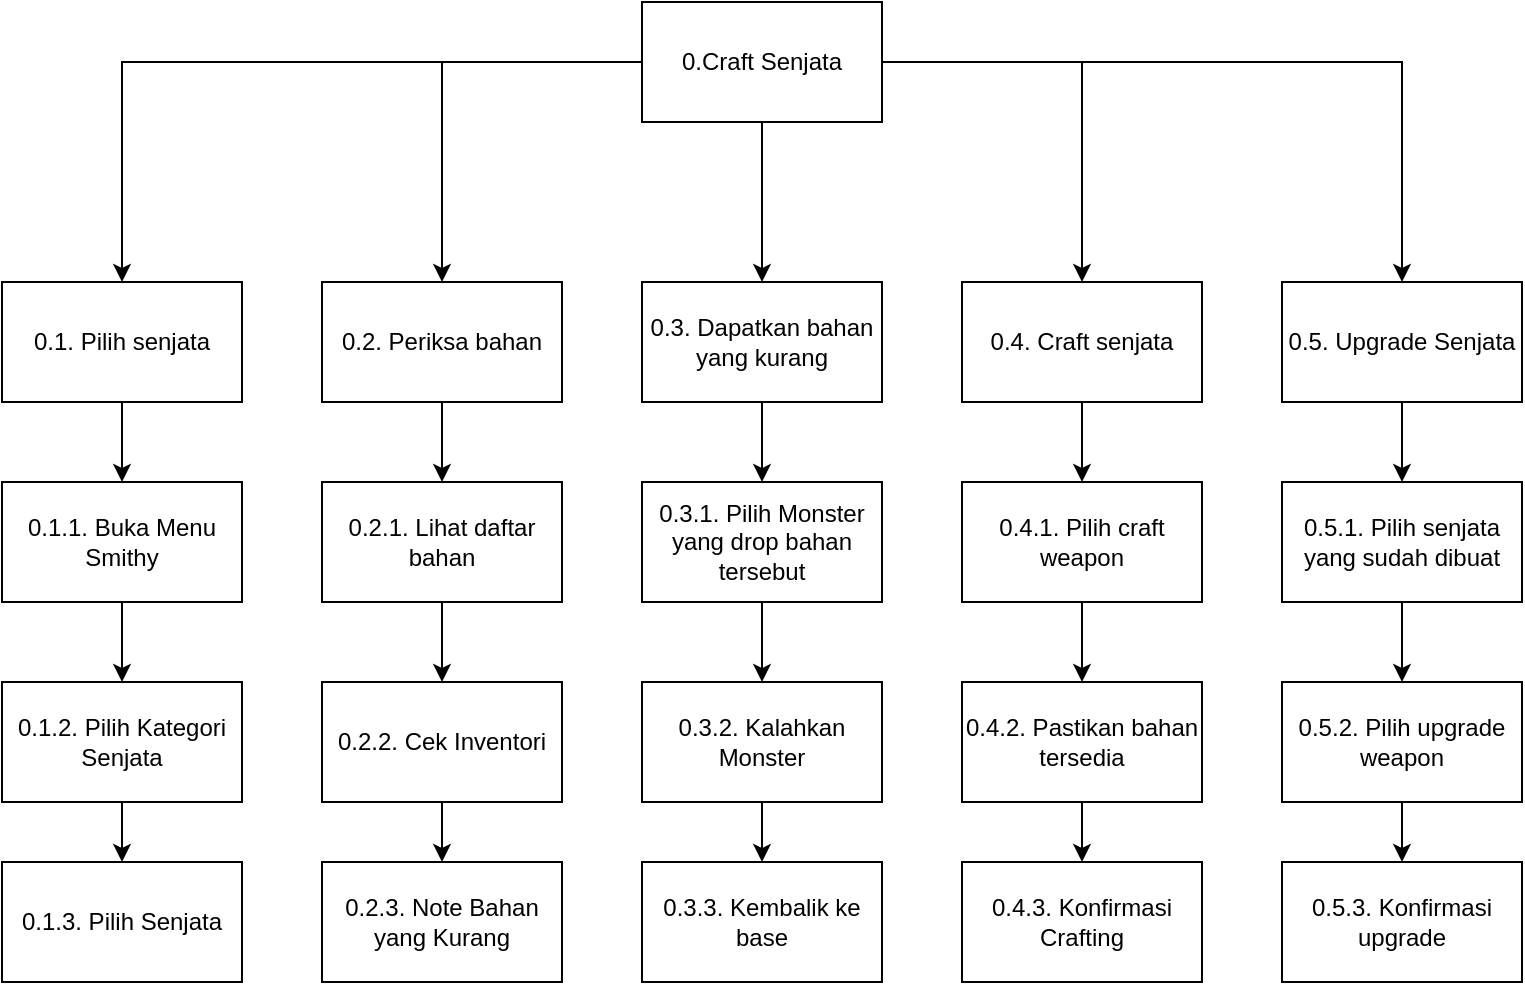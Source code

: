 <mxfile version="28.2.8">
  <diagram name="Page-1" id="SCPWhfTy-iKj_AJq2Lqe">
    <mxGraphModel dx="1597" dy="836" grid="1" gridSize="10" guides="1" tooltips="1" connect="1" arrows="1" fold="1" page="1" pageScale="1" pageWidth="827" pageHeight="1169" math="0" shadow="0">
      <root>
        <mxCell id="0" />
        <mxCell id="1" parent="0" />
        <mxCell id="x5QcdC0Hwv8vZzdbUcJA-5" value="" style="edgeStyle=orthogonalEdgeStyle;rounded=0;orthogonalLoop=1;jettySize=auto;html=1;" edge="1" parent="1" source="x5QcdC0Hwv8vZzdbUcJA-1" target="x5QcdC0Hwv8vZzdbUcJA-4">
          <mxGeometry relative="1" as="geometry" />
        </mxCell>
        <mxCell id="x5QcdC0Hwv8vZzdbUcJA-7" value="" style="edgeStyle=orthogonalEdgeStyle;rounded=0;orthogonalLoop=1;jettySize=auto;html=1;" edge="1" parent="1" source="x5QcdC0Hwv8vZzdbUcJA-1" target="x5QcdC0Hwv8vZzdbUcJA-6">
          <mxGeometry relative="1" as="geometry" />
        </mxCell>
        <mxCell id="x5QcdC0Hwv8vZzdbUcJA-9" value="" style="edgeStyle=orthogonalEdgeStyle;rounded=0;orthogonalLoop=1;jettySize=auto;html=1;" edge="1" parent="1" source="x5QcdC0Hwv8vZzdbUcJA-1" target="x5QcdC0Hwv8vZzdbUcJA-8">
          <mxGeometry relative="1" as="geometry" />
        </mxCell>
        <mxCell id="x5QcdC0Hwv8vZzdbUcJA-11" value="" style="edgeStyle=orthogonalEdgeStyle;rounded=0;orthogonalLoop=1;jettySize=auto;html=1;" edge="1" parent="1" source="x5QcdC0Hwv8vZzdbUcJA-1" target="x5QcdC0Hwv8vZzdbUcJA-10">
          <mxGeometry relative="1" as="geometry" />
        </mxCell>
        <mxCell id="x5QcdC0Hwv8vZzdbUcJA-13" value="" style="edgeStyle=orthogonalEdgeStyle;rounded=0;orthogonalLoop=1;jettySize=auto;html=1;" edge="1" parent="1" source="x5QcdC0Hwv8vZzdbUcJA-1" target="x5QcdC0Hwv8vZzdbUcJA-12">
          <mxGeometry relative="1" as="geometry" />
        </mxCell>
        <mxCell id="x5QcdC0Hwv8vZzdbUcJA-1" value="0.Craft Senjata" style="rounded=0;whiteSpace=wrap;html=1;" vertex="1" parent="1">
          <mxGeometry x="360" y="60" width="120" height="60" as="geometry" />
        </mxCell>
        <mxCell id="x5QcdC0Hwv8vZzdbUcJA-15" value="" style="edgeStyle=orthogonalEdgeStyle;rounded=0;orthogonalLoop=1;jettySize=auto;html=1;" edge="1" parent="1" source="x5QcdC0Hwv8vZzdbUcJA-4" target="x5QcdC0Hwv8vZzdbUcJA-14">
          <mxGeometry relative="1" as="geometry" />
        </mxCell>
        <mxCell id="x5QcdC0Hwv8vZzdbUcJA-4" value="0.1. Pilih senjata" style="whiteSpace=wrap;html=1;rounded=0;" vertex="1" parent="1">
          <mxGeometry x="40" y="200" width="120" height="60" as="geometry" />
        </mxCell>
        <mxCell id="x5QcdC0Hwv8vZzdbUcJA-21" value="" style="edgeStyle=orthogonalEdgeStyle;rounded=0;orthogonalLoop=1;jettySize=auto;html=1;" edge="1" parent="1" source="x5QcdC0Hwv8vZzdbUcJA-6" target="x5QcdC0Hwv8vZzdbUcJA-20">
          <mxGeometry relative="1" as="geometry" />
        </mxCell>
        <mxCell id="x5QcdC0Hwv8vZzdbUcJA-6" value="0.2. Periksa bahan" style="whiteSpace=wrap;html=1;rounded=0;" vertex="1" parent="1">
          <mxGeometry x="200" y="200" width="120" height="60" as="geometry" />
        </mxCell>
        <mxCell id="x5QcdC0Hwv8vZzdbUcJA-27" value="" style="edgeStyle=orthogonalEdgeStyle;rounded=0;orthogonalLoop=1;jettySize=auto;html=1;" edge="1" parent="1" source="x5QcdC0Hwv8vZzdbUcJA-8" target="x5QcdC0Hwv8vZzdbUcJA-26">
          <mxGeometry relative="1" as="geometry" />
        </mxCell>
        <mxCell id="x5QcdC0Hwv8vZzdbUcJA-8" value="0.3. Dapatkan bahan yang kurang" style="whiteSpace=wrap;html=1;rounded=0;" vertex="1" parent="1">
          <mxGeometry x="360" y="200" width="120" height="60" as="geometry" />
        </mxCell>
        <mxCell id="x5QcdC0Hwv8vZzdbUcJA-33" value="" style="edgeStyle=orthogonalEdgeStyle;rounded=0;orthogonalLoop=1;jettySize=auto;html=1;" edge="1" parent="1" source="x5QcdC0Hwv8vZzdbUcJA-10" target="x5QcdC0Hwv8vZzdbUcJA-32">
          <mxGeometry relative="1" as="geometry" />
        </mxCell>
        <mxCell id="x5QcdC0Hwv8vZzdbUcJA-10" value="0.4. Craft senjata" style="whiteSpace=wrap;html=1;rounded=0;" vertex="1" parent="1">
          <mxGeometry x="520" y="200" width="120" height="60" as="geometry" />
        </mxCell>
        <mxCell id="x5QcdC0Hwv8vZzdbUcJA-39" value="" style="edgeStyle=orthogonalEdgeStyle;rounded=0;orthogonalLoop=1;jettySize=auto;html=1;" edge="1" parent="1" source="x5QcdC0Hwv8vZzdbUcJA-12" target="x5QcdC0Hwv8vZzdbUcJA-38">
          <mxGeometry relative="1" as="geometry" />
        </mxCell>
        <mxCell id="x5QcdC0Hwv8vZzdbUcJA-12" value="0.5. Upgrade Senjata" style="whiteSpace=wrap;html=1;rounded=0;" vertex="1" parent="1">
          <mxGeometry x="680" y="200" width="120" height="60" as="geometry" />
        </mxCell>
        <mxCell id="x5QcdC0Hwv8vZzdbUcJA-17" value="" style="edgeStyle=orthogonalEdgeStyle;rounded=0;orthogonalLoop=1;jettySize=auto;html=1;" edge="1" parent="1" source="x5QcdC0Hwv8vZzdbUcJA-14" target="x5QcdC0Hwv8vZzdbUcJA-16">
          <mxGeometry relative="1" as="geometry" />
        </mxCell>
        <mxCell id="x5QcdC0Hwv8vZzdbUcJA-14" value="0.1.1. Buka Menu Smithy" style="whiteSpace=wrap;html=1;rounded=0;" vertex="1" parent="1">
          <mxGeometry x="40" y="300" width="120" height="60" as="geometry" />
        </mxCell>
        <mxCell id="x5QcdC0Hwv8vZzdbUcJA-19" value="" style="edgeStyle=orthogonalEdgeStyle;rounded=0;orthogonalLoop=1;jettySize=auto;html=1;" edge="1" parent="1" source="x5QcdC0Hwv8vZzdbUcJA-16" target="x5QcdC0Hwv8vZzdbUcJA-18">
          <mxGeometry relative="1" as="geometry" />
        </mxCell>
        <mxCell id="x5QcdC0Hwv8vZzdbUcJA-16" value="0.1.2. Pilih Kategori Senjata" style="whiteSpace=wrap;html=1;rounded=0;" vertex="1" parent="1">
          <mxGeometry x="40" y="400" width="120" height="60" as="geometry" />
        </mxCell>
        <mxCell id="x5QcdC0Hwv8vZzdbUcJA-18" value="0.1.3. Pilih Senjata" style="whiteSpace=wrap;html=1;rounded=0;" vertex="1" parent="1">
          <mxGeometry x="40" y="490" width="120" height="60" as="geometry" />
        </mxCell>
        <mxCell id="x5QcdC0Hwv8vZzdbUcJA-23" value="" style="edgeStyle=orthogonalEdgeStyle;rounded=0;orthogonalLoop=1;jettySize=auto;html=1;" edge="1" parent="1" source="x5QcdC0Hwv8vZzdbUcJA-20" target="x5QcdC0Hwv8vZzdbUcJA-22">
          <mxGeometry relative="1" as="geometry" />
        </mxCell>
        <mxCell id="x5QcdC0Hwv8vZzdbUcJA-20" value="0.2.1. Lihat daftar bahan" style="whiteSpace=wrap;html=1;rounded=0;" vertex="1" parent="1">
          <mxGeometry x="200" y="300" width="120" height="60" as="geometry" />
        </mxCell>
        <mxCell id="x5QcdC0Hwv8vZzdbUcJA-25" value="" style="edgeStyle=orthogonalEdgeStyle;rounded=0;orthogonalLoop=1;jettySize=auto;html=1;" edge="1" parent="1" source="x5QcdC0Hwv8vZzdbUcJA-22" target="x5QcdC0Hwv8vZzdbUcJA-24">
          <mxGeometry relative="1" as="geometry" />
        </mxCell>
        <mxCell id="x5QcdC0Hwv8vZzdbUcJA-22" value="0.2.2. Cek Inventori" style="whiteSpace=wrap;html=1;rounded=0;" vertex="1" parent="1">
          <mxGeometry x="200" y="400" width="120" height="60" as="geometry" />
        </mxCell>
        <mxCell id="x5QcdC0Hwv8vZzdbUcJA-24" value="0.2.3. Note Bahan yang Kurang" style="whiteSpace=wrap;html=1;rounded=0;" vertex="1" parent="1">
          <mxGeometry x="200" y="490" width="120" height="60" as="geometry" />
        </mxCell>
        <mxCell id="x5QcdC0Hwv8vZzdbUcJA-29" value="" style="edgeStyle=orthogonalEdgeStyle;rounded=0;orthogonalLoop=1;jettySize=auto;html=1;" edge="1" parent="1" source="x5QcdC0Hwv8vZzdbUcJA-26" target="x5QcdC0Hwv8vZzdbUcJA-28">
          <mxGeometry relative="1" as="geometry" />
        </mxCell>
        <mxCell id="x5QcdC0Hwv8vZzdbUcJA-26" value="0.3.1. Pilih Monster yang drop bahan tersebut" style="whiteSpace=wrap;html=1;rounded=0;" vertex="1" parent="1">
          <mxGeometry x="360" y="300" width="120" height="60" as="geometry" />
        </mxCell>
        <mxCell id="x5QcdC0Hwv8vZzdbUcJA-31" value="" style="edgeStyle=orthogonalEdgeStyle;rounded=0;orthogonalLoop=1;jettySize=auto;html=1;" edge="1" parent="1" source="x5QcdC0Hwv8vZzdbUcJA-28" target="x5QcdC0Hwv8vZzdbUcJA-30">
          <mxGeometry relative="1" as="geometry" />
        </mxCell>
        <mxCell id="x5QcdC0Hwv8vZzdbUcJA-28" value="0.3.2. Kalahkan Monster" style="whiteSpace=wrap;html=1;rounded=0;" vertex="1" parent="1">
          <mxGeometry x="360" y="400" width="120" height="60" as="geometry" />
        </mxCell>
        <mxCell id="x5QcdC0Hwv8vZzdbUcJA-30" value="0.3.3. Kembalik ke base" style="whiteSpace=wrap;html=1;rounded=0;" vertex="1" parent="1">
          <mxGeometry x="360" y="490" width="120" height="60" as="geometry" />
        </mxCell>
        <mxCell id="x5QcdC0Hwv8vZzdbUcJA-35" value="" style="edgeStyle=orthogonalEdgeStyle;rounded=0;orthogonalLoop=1;jettySize=auto;html=1;" edge="1" parent="1" source="x5QcdC0Hwv8vZzdbUcJA-32" target="x5QcdC0Hwv8vZzdbUcJA-34">
          <mxGeometry relative="1" as="geometry" />
        </mxCell>
        <mxCell id="x5QcdC0Hwv8vZzdbUcJA-32" value="0.4.1. Pilih craft weapon" style="whiteSpace=wrap;html=1;rounded=0;" vertex="1" parent="1">
          <mxGeometry x="520" y="300" width="120" height="60" as="geometry" />
        </mxCell>
        <mxCell id="x5QcdC0Hwv8vZzdbUcJA-37" value="" style="edgeStyle=orthogonalEdgeStyle;rounded=0;orthogonalLoop=1;jettySize=auto;html=1;" edge="1" parent="1" source="x5QcdC0Hwv8vZzdbUcJA-34" target="x5QcdC0Hwv8vZzdbUcJA-36">
          <mxGeometry relative="1" as="geometry" />
        </mxCell>
        <mxCell id="x5QcdC0Hwv8vZzdbUcJA-34" value="0.4.2. Pastikan bahan tersedia" style="whiteSpace=wrap;html=1;rounded=0;" vertex="1" parent="1">
          <mxGeometry x="520" y="400" width="120" height="60" as="geometry" />
        </mxCell>
        <mxCell id="x5QcdC0Hwv8vZzdbUcJA-36" value="0.4.3. Konfirmasi Crafting" style="whiteSpace=wrap;html=1;rounded=0;" vertex="1" parent="1">
          <mxGeometry x="520" y="490" width="120" height="60" as="geometry" />
        </mxCell>
        <mxCell id="x5QcdC0Hwv8vZzdbUcJA-41" value="" style="edgeStyle=orthogonalEdgeStyle;rounded=0;orthogonalLoop=1;jettySize=auto;html=1;" edge="1" parent="1" source="x5QcdC0Hwv8vZzdbUcJA-38" target="x5QcdC0Hwv8vZzdbUcJA-40">
          <mxGeometry relative="1" as="geometry" />
        </mxCell>
        <mxCell id="x5QcdC0Hwv8vZzdbUcJA-38" value="0.5.1. Pilih senjata yang sudah dibuat" style="whiteSpace=wrap;html=1;rounded=0;" vertex="1" parent="1">
          <mxGeometry x="680" y="300" width="120" height="60" as="geometry" />
        </mxCell>
        <mxCell id="x5QcdC0Hwv8vZzdbUcJA-43" value="" style="edgeStyle=orthogonalEdgeStyle;rounded=0;orthogonalLoop=1;jettySize=auto;html=1;" edge="1" parent="1" source="x5QcdC0Hwv8vZzdbUcJA-40" target="x5QcdC0Hwv8vZzdbUcJA-42">
          <mxGeometry relative="1" as="geometry" />
        </mxCell>
        <mxCell id="x5QcdC0Hwv8vZzdbUcJA-40" value="0.5.2. Pilih upgrade weapon" style="whiteSpace=wrap;html=1;rounded=0;" vertex="1" parent="1">
          <mxGeometry x="680" y="400" width="120" height="60" as="geometry" />
        </mxCell>
        <mxCell id="x5QcdC0Hwv8vZzdbUcJA-42" value="0.5.3. Konfirmasi upgrade" style="whiteSpace=wrap;html=1;rounded=0;" vertex="1" parent="1">
          <mxGeometry x="680" y="490" width="120" height="60" as="geometry" />
        </mxCell>
      </root>
    </mxGraphModel>
  </diagram>
</mxfile>
